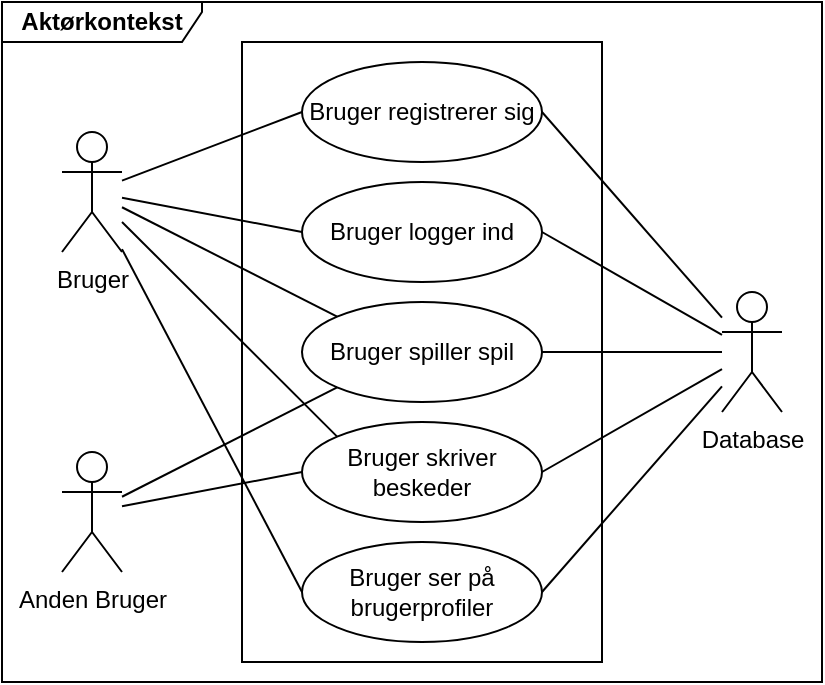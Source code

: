 <mxfile version="14.1.3" type="device"><diagram id="JTweGZ7F3eHNjLSzrSs4" name="Aktørkontekst"><mxGraphModel dx="979" dy="553" grid="1" gridSize="10" guides="1" tooltips="1" connect="1" arrows="1" fold="1" page="1" pageScale="1" pageWidth="827" pageHeight="1169" math="0" shadow="0"><root><mxCell id="0"/><mxCell id="1" parent="0"/><mxCell id="vMq2L94_56mivloUe_Vo-18" value="" style="rounded=0;whiteSpace=wrap;html=1;" vertex="1" parent="1"><mxGeometry x="290" y="60" width="180" height="310" as="geometry"/></mxCell><mxCell id="vMq2L94_56mivloUe_Vo-8" style="rounded=0;orthogonalLoop=1;jettySize=auto;html=1;entryX=0;entryY=0.5;entryDx=0;entryDy=0;endArrow=none;endFill=0;" edge="1" parent="1" source="vMq2L94_56mivloUe_Vo-1" target="vMq2L94_56mivloUe_Vo-2"><mxGeometry relative="1" as="geometry"/></mxCell><mxCell id="vMq2L94_56mivloUe_Vo-9" style="edgeStyle=none;rounded=0;orthogonalLoop=1;jettySize=auto;html=1;entryX=0;entryY=0.5;entryDx=0;entryDy=0;endArrow=none;endFill=0;" edge="1" parent="1" source="vMq2L94_56mivloUe_Vo-1" target="vMq2L94_56mivloUe_Vo-3"><mxGeometry relative="1" as="geometry"/></mxCell><mxCell id="vMq2L94_56mivloUe_Vo-10" style="edgeStyle=none;rounded=0;orthogonalLoop=1;jettySize=auto;html=1;entryX=0;entryY=0;entryDx=0;entryDy=0;endArrow=none;endFill=0;" edge="1" parent="1" source="vMq2L94_56mivloUe_Vo-1" target="vMq2L94_56mivloUe_Vo-4"><mxGeometry relative="1" as="geometry"/></mxCell><mxCell id="vMq2L94_56mivloUe_Vo-12" style="edgeStyle=none;rounded=0;orthogonalLoop=1;jettySize=auto;html=1;entryX=0;entryY=0;entryDx=0;entryDy=0;endArrow=none;endFill=0;" edge="1" parent="1" source="vMq2L94_56mivloUe_Vo-1" target="vMq2L94_56mivloUe_Vo-5"><mxGeometry relative="1" as="geometry"/></mxCell><mxCell id="vMq2L94_56mivloUe_Vo-21" style="edgeStyle=none;rounded=0;orthogonalLoop=1;jettySize=auto;html=1;entryX=0;entryY=0.5;entryDx=0;entryDy=0;endArrow=none;endFill=0;" edge="1" parent="1" source="vMq2L94_56mivloUe_Vo-1" target="vMq2L94_56mivloUe_Vo-20"><mxGeometry relative="1" as="geometry"/></mxCell><mxCell id="vMq2L94_56mivloUe_Vo-1" value="Bruger" style="shape=umlActor;verticalLabelPosition=bottom;verticalAlign=top;html=1;outlineConnect=0;" vertex="1" parent="1"><mxGeometry x="200" y="105" width="30" height="60" as="geometry"/></mxCell><mxCell id="vMq2L94_56mivloUe_Vo-2" value="Bruger registrerer sig" style="ellipse;whiteSpace=wrap;html=1;" vertex="1" parent="1"><mxGeometry x="320" y="70" width="120" height="50" as="geometry"/></mxCell><mxCell id="vMq2L94_56mivloUe_Vo-3" value="Bruger logger ind" style="ellipse;whiteSpace=wrap;html=1;" vertex="1" parent="1"><mxGeometry x="320" y="130" width="120" height="50" as="geometry"/></mxCell><mxCell id="vMq2L94_56mivloUe_Vo-4" value="Bruger spiller spil" style="ellipse;whiteSpace=wrap;html=1;" vertex="1" parent="1"><mxGeometry x="320" y="190" width="120" height="50" as="geometry"/></mxCell><mxCell id="vMq2L94_56mivloUe_Vo-5" value="Bruger skriver beskeder" style="ellipse;whiteSpace=wrap;html=1;" vertex="1" parent="1"><mxGeometry x="320" y="250" width="120" height="50" as="geometry"/></mxCell><mxCell id="vMq2L94_56mivloUe_Vo-14" style="edgeStyle=none;rounded=0;orthogonalLoop=1;jettySize=auto;html=1;entryX=1;entryY=0.5;entryDx=0;entryDy=0;endArrow=none;endFill=0;" edge="1" parent="1" source="vMq2L94_56mivloUe_Vo-6" target="vMq2L94_56mivloUe_Vo-2"><mxGeometry relative="1" as="geometry"/></mxCell><mxCell id="vMq2L94_56mivloUe_Vo-15" style="edgeStyle=none;rounded=0;orthogonalLoop=1;jettySize=auto;html=1;entryX=1;entryY=0.5;entryDx=0;entryDy=0;endArrow=none;endFill=0;" edge="1" parent="1" source="vMq2L94_56mivloUe_Vo-6" target="vMq2L94_56mivloUe_Vo-3"><mxGeometry relative="1" as="geometry"/></mxCell><mxCell id="vMq2L94_56mivloUe_Vo-16" style="edgeStyle=none;rounded=0;orthogonalLoop=1;jettySize=auto;html=1;entryX=1;entryY=0.5;entryDx=0;entryDy=0;endArrow=none;endFill=0;" edge="1" parent="1" source="vMq2L94_56mivloUe_Vo-6" target="vMq2L94_56mivloUe_Vo-5"><mxGeometry relative="1" as="geometry"/></mxCell><mxCell id="vMq2L94_56mivloUe_Vo-17" style="edgeStyle=none;rounded=0;orthogonalLoop=1;jettySize=auto;html=1;entryX=1;entryY=0.5;entryDx=0;entryDy=0;endArrow=none;endFill=0;" edge="1" parent="1" source="vMq2L94_56mivloUe_Vo-6" target="vMq2L94_56mivloUe_Vo-4"><mxGeometry relative="1" as="geometry"/></mxCell><mxCell id="vMq2L94_56mivloUe_Vo-22" style="edgeStyle=none;rounded=0;orthogonalLoop=1;jettySize=auto;html=1;entryX=1;entryY=0.5;entryDx=0;entryDy=0;endArrow=none;endFill=0;" edge="1" parent="1" source="vMq2L94_56mivloUe_Vo-6" target="vMq2L94_56mivloUe_Vo-20"><mxGeometry relative="1" as="geometry"/></mxCell><mxCell id="vMq2L94_56mivloUe_Vo-6" value="Database" style="shape=umlActor;verticalLabelPosition=bottom;verticalAlign=top;html=1;outlineConnect=0;" vertex="1" parent="1"><mxGeometry x="530" y="185" width="30" height="60" as="geometry"/></mxCell><mxCell id="vMq2L94_56mivloUe_Vo-11" style="edgeStyle=none;rounded=0;orthogonalLoop=1;jettySize=auto;html=1;entryX=0;entryY=1;entryDx=0;entryDy=0;endArrow=none;endFill=0;" edge="1" parent="1" source="vMq2L94_56mivloUe_Vo-7" target="vMq2L94_56mivloUe_Vo-4"><mxGeometry relative="1" as="geometry"/></mxCell><mxCell id="vMq2L94_56mivloUe_Vo-13" style="edgeStyle=none;rounded=0;orthogonalLoop=1;jettySize=auto;html=1;entryX=0;entryY=0.5;entryDx=0;entryDy=0;endArrow=none;endFill=0;" edge="1" parent="1" source="vMq2L94_56mivloUe_Vo-7" target="vMq2L94_56mivloUe_Vo-5"><mxGeometry relative="1" as="geometry"/></mxCell><mxCell id="vMq2L94_56mivloUe_Vo-7" value="Anden Bruger" style="shape=umlActor;verticalLabelPosition=bottom;verticalAlign=top;html=1;outlineConnect=0;" vertex="1" parent="1"><mxGeometry x="200" y="265" width="30" height="60" as="geometry"/></mxCell><mxCell id="vMq2L94_56mivloUe_Vo-20" value="Bruger ser på&lt;br&gt;brugerprofiler" style="ellipse;whiteSpace=wrap;html=1;" vertex="1" parent="1"><mxGeometry x="320" y="310" width="120" height="50" as="geometry"/></mxCell><mxCell id="vMq2L94_56mivloUe_Vo-25" value="&lt;b&gt;Aktørkontekst&lt;/b&gt;" style="shape=umlFrame;whiteSpace=wrap;html=1;width=100;height=20;" vertex="1" parent="1"><mxGeometry x="170" y="40" width="410" height="340" as="geometry"/></mxCell></root></mxGraphModel></diagram></mxfile>